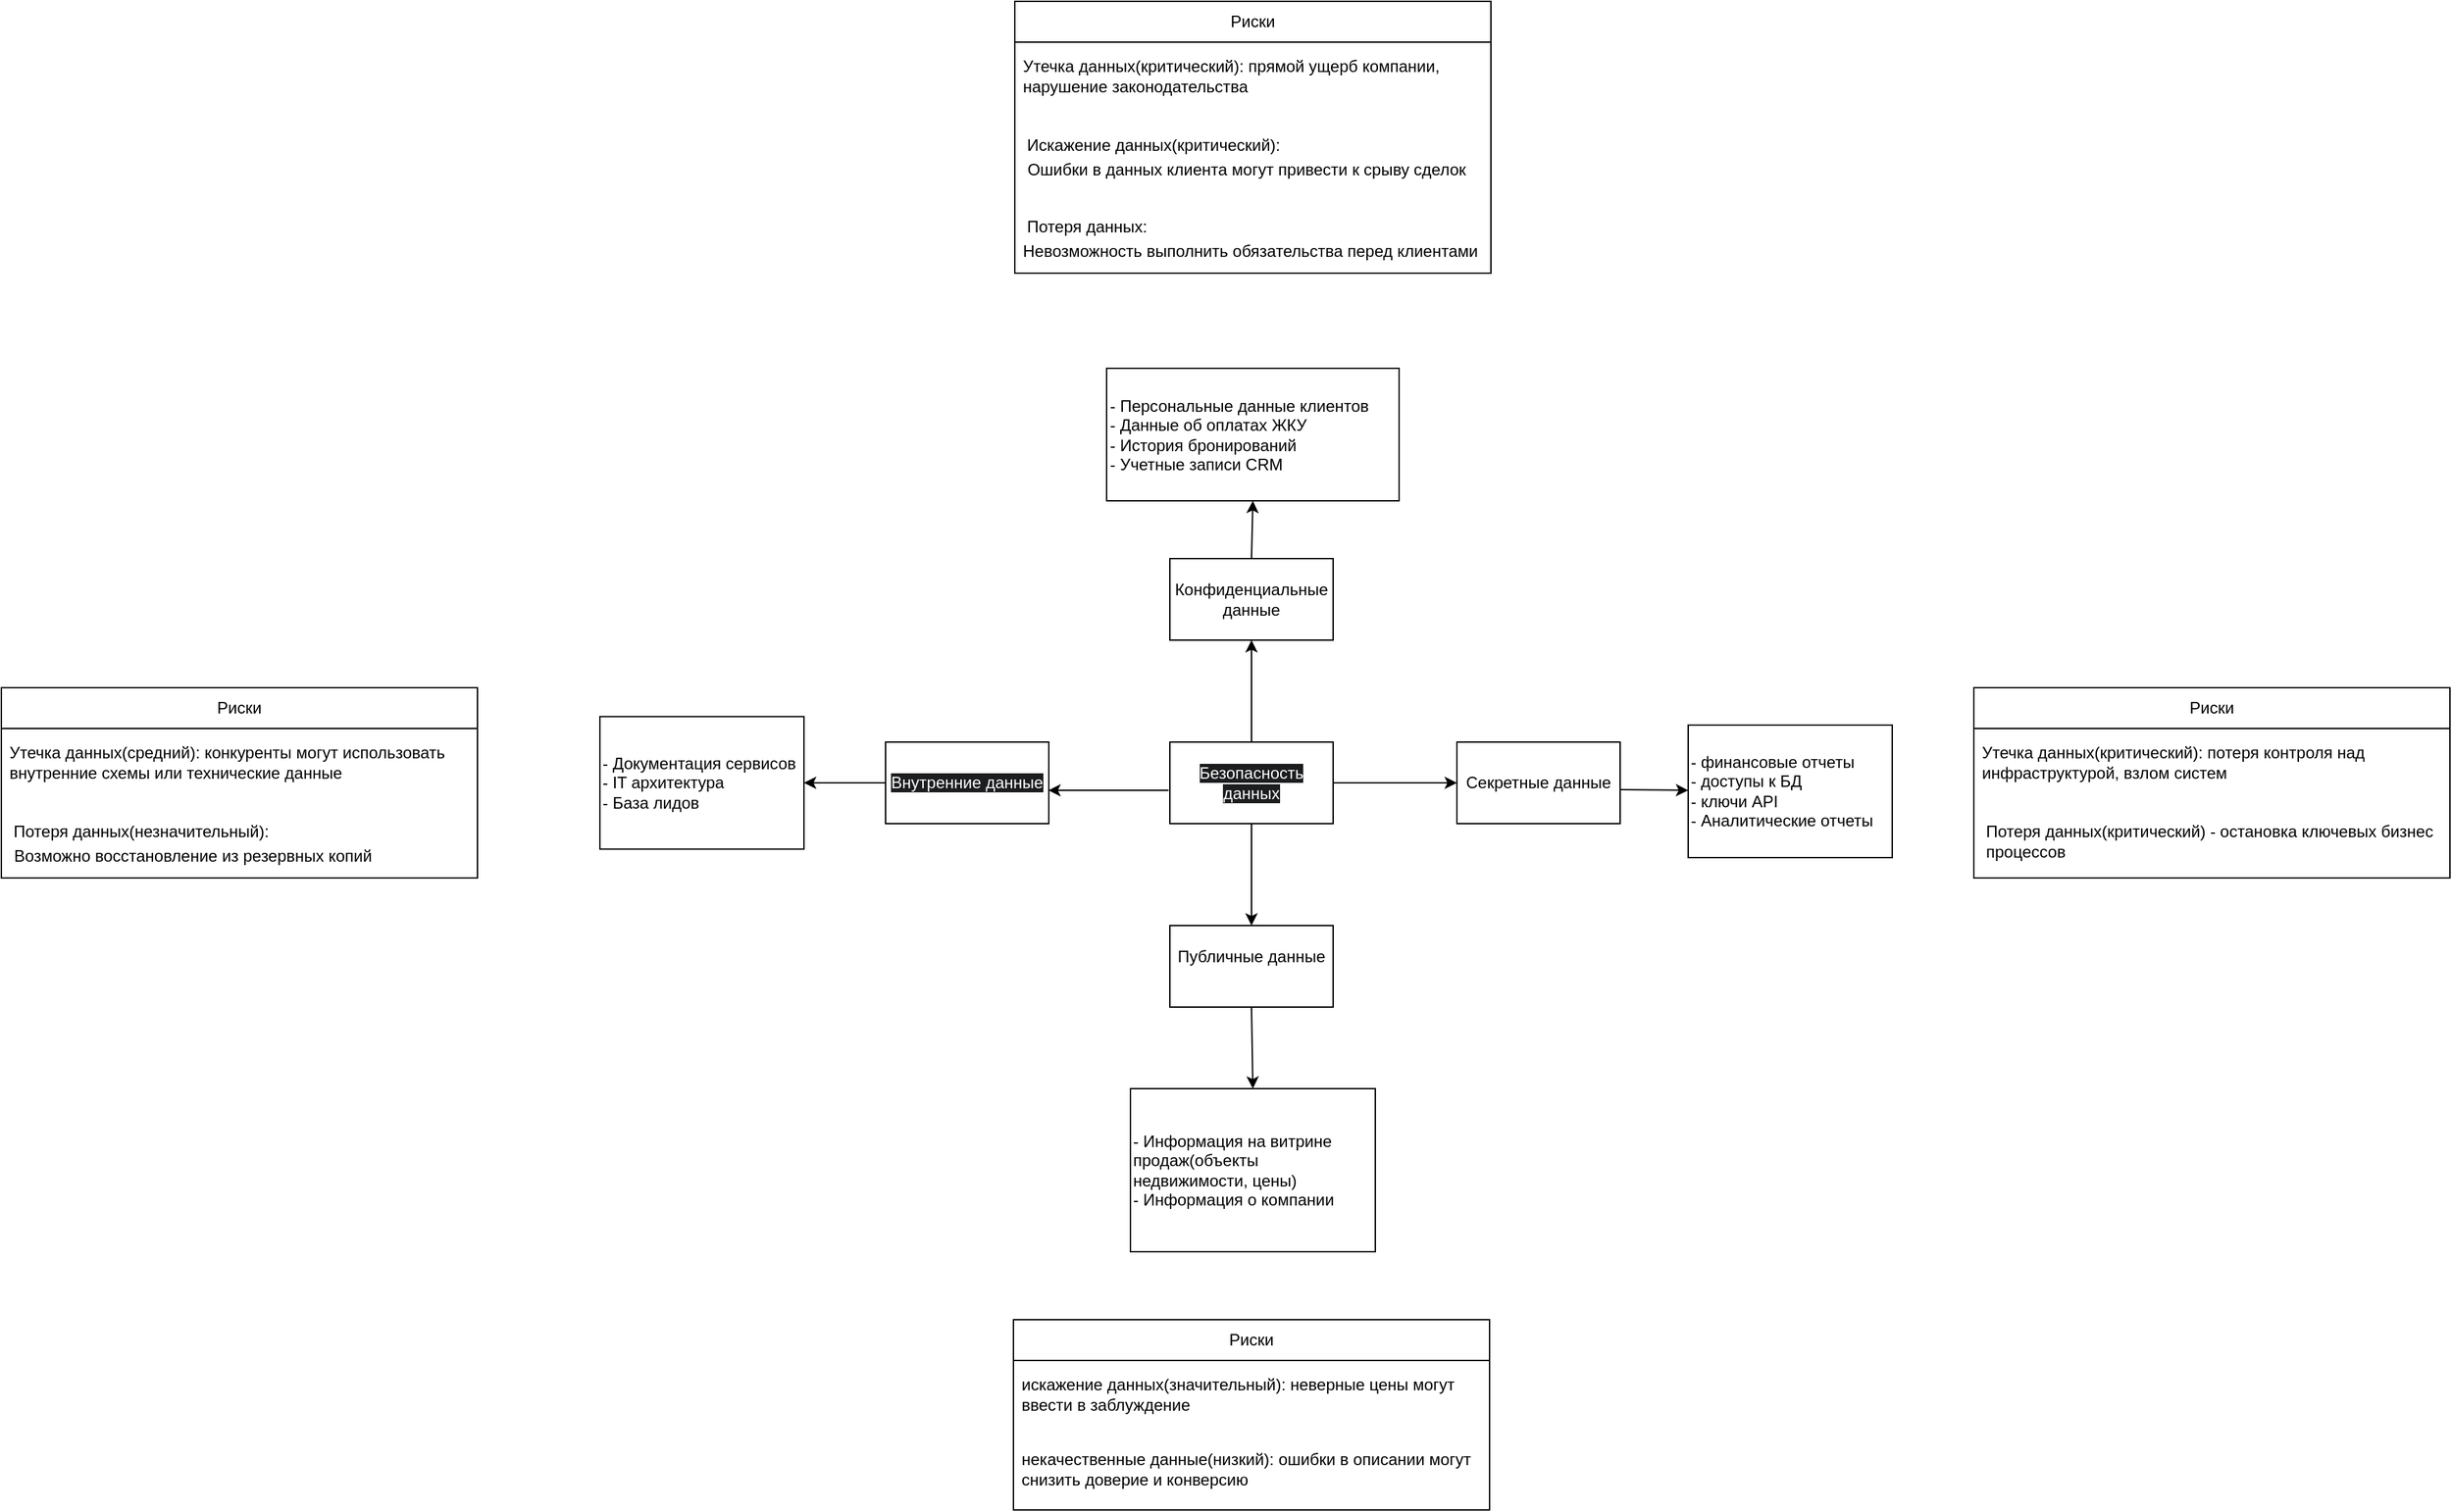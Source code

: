 <mxfile version="28.0.6">
  <diagram name="Страница — 1" id="G3BVmUyFI9DY9JfAiQHb">
    <mxGraphModel dx="3778" dy="2766" grid="1" gridSize="10" guides="1" tooltips="1" connect="1" arrows="1" fold="1" page="1" pageScale="1" pageWidth="827" pageHeight="1169" math="0" shadow="0">
      <root>
        <mxCell id="0" />
        <mxCell id="1" parent="0" />
        <mxCell id="P3ELIeTKNGMLxKkqvfFg-7" value="Конфиденциальные данные" style="rounded=0;whiteSpace=wrap;html=1;" vertex="1" parent="1">
          <mxGeometry x="359" y="310" width="120" height="60" as="geometry" />
        </mxCell>
        <mxCell id="P3ELIeTKNGMLxKkqvfFg-8" value="Секретные данные" style="rounded=0;whiteSpace=wrap;html=1;" vertex="1" parent="1">
          <mxGeometry x="570" y="445" width="120" height="60" as="geometry" />
        </mxCell>
        <mxCell id="P3ELIeTKNGMLxKkqvfFg-9" value="" style="endArrow=classic;html=1;rounded=0;entryX=0;entryY=0.5;entryDx=0;entryDy=0;exitX=1;exitY=0.5;exitDx=0;exitDy=0;" edge="1" parent="1" source="P3ELIeTKNGMLxKkqvfFg-10" target="P3ELIeTKNGMLxKkqvfFg-8">
          <mxGeometry width="50" height="50" relative="1" as="geometry">
            <mxPoint x="500" y="475" as="sourcePoint" />
            <mxPoint x="616" y="470" as="targetPoint" />
          </mxGeometry>
        </mxCell>
        <mxCell id="P3ELIeTKNGMLxKkqvfFg-10" value="&lt;meta charset=&quot;utf-8&quot;&gt;&lt;span style=&quot;color: rgb(255, 255, 255); font-family: Helvetica; font-size: 12px; font-style: normal; font-variant-ligatures: normal; font-variant-caps: normal; font-weight: 400; letter-spacing: normal; orphans: 2; text-align: center; text-indent: 0px; text-transform: none; widows: 2; word-spacing: 0px; -webkit-text-stroke-width: 0px; white-space: normal; background-color: rgb(27, 29, 30); text-decoration-thickness: initial; text-decoration-style: initial; text-decoration-color: initial; display: inline !important; float: none;&quot;&gt;Безопасность данных&lt;/span&gt;" style="rounded=0;whiteSpace=wrap;html=1;" vertex="1" parent="1">
          <mxGeometry x="359" y="445" width="120" height="60" as="geometry" />
        </mxCell>
        <mxCell id="P3ELIeTKNGMLxKkqvfFg-11" value="&lt;meta charset=&quot;utf-8&quot;&gt;&lt;span style=&quot;color: rgb(255, 255, 255); font-family: Helvetica; font-size: 12px; font-style: normal; font-variant-ligatures: normal; font-variant-caps: normal; font-weight: 400; letter-spacing: normal; orphans: 2; text-align: center; text-indent: 0px; text-transform: none; widows: 2; word-spacing: 0px; -webkit-text-stroke-width: 0px; white-space: normal; background-color: rgb(27, 29, 30); text-decoration-thickness: initial; text-decoration-style: initial; text-decoration-color: initial; display: inline !important; float: none;&quot;&gt;Внутренние данные&lt;/span&gt;" style="rounded=0;whiteSpace=wrap;html=1;" vertex="1" parent="1">
          <mxGeometry x="150" y="445" width="120" height="60" as="geometry" />
        </mxCell>
        <mxCell id="P3ELIeTKNGMLxKkqvfFg-12" value="&lt;meta charset=&quot;utf-8&quot;&gt;&lt;div style=&quot;forced-color-adjust: none; box-shadow: none !important;&quot;&gt;Публичные данные&lt;/div&gt;&lt;div style=&quot;forced-color-adjust: none; box-shadow: none !important;&quot;&gt;&lt;br style=&quot;forced-color-adjust: none; box-shadow: none !important; color: rgb(255, 255, 255); font-family: Helvetica; font-size: 12px; font-style: normal; font-variant-ligatures: normal; font-variant-caps: normal; font-weight: 400; letter-spacing: normal; orphans: 2; text-align: center; text-indent: 0px; text-transform: none; widows: 2; word-spacing: 0px; -webkit-text-stroke-width: 0px; white-space: normal; background-color: rgb(27, 29, 30); text-decoration-thickness: initial; text-decoration-style: initial; text-decoration-color: initial;&quot;&gt;&lt;/div&gt;" style="rounded=0;whiteSpace=wrap;html=1;" vertex="1" parent="1">
          <mxGeometry x="359" y="580" width="120" height="60" as="geometry" />
        </mxCell>
        <mxCell id="P3ELIeTKNGMLxKkqvfFg-13" value="" style="endArrow=classic;html=1;rounded=0;exitX=0.5;exitY=1;exitDx=0;exitDy=0;entryX=0.5;entryY=0;entryDx=0;entryDy=0;" edge="1" parent="1" source="P3ELIeTKNGMLxKkqvfFg-10" target="P3ELIeTKNGMLxKkqvfFg-12">
          <mxGeometry width="50" height="50" relative="1" as="geometry">
            <mxPoint x="490" y="530" as="sourcePoint" />
            <mxPoint x="540" y="480" as="targetPoint" />
          </mxGeometry>
        </mxCell>
        <mxCell id="P3ELIeTKNGMLxKkqvfFg-14" value="&lt;div style=&quot;&quot;&gt;&lt;span style=&quot;background-color: transparent; color: light-dark(rgb(0, 0, 0), rgb(255, 255, 255));&quot;&gt;- Информация на витрине продаж(объекты недвижимости, цены)&lt;/span&gt;&lt;/div&gt;&lt;div style=&quot;&quot;&gt;- Информация о компании&lt;/div&gt;" style="rounded=0;whiteSpace=wrap;html=1;align=left;" vertex="1" parent="1">
          <mxGeometry x="330" y="700" width="180" height="120" as="geometry" />
        </mxCell>
        <mxCell id="P3ELIeTKNGMLxKkqvfFg-15" value="" style="endArrow=classic;html=1;rounded=0;entryX=0.5;entryY=0;entryDx=0;entryDy=0;exitX=0.5;exitY=1;exitDx=0;exitDy=0;" edge="1" parent="1" source="P3ELIeTKNGMLxKkqvfFg-12" target="P3ELIeTKNGMLxKkqvfFg-14">
          <mxGeometry width="50" height="50" relative="1" as="geometry">
            <mxPoint x="400" y="660" as="sourcePoint" />
            <mxPoint x="470" y="710" as="targetPoint" />
          </mxGeometry>
        </mxCell>
        <mxCell id="P3ELIeTKNGMLxKkqvfFg-18" value="- финансовые отчеты&lt;div&gt;- доступы к БД&lt;/div&gt;&lt;div&gt;- ключи API&lt;/div&gt;&lt;div&gt;&lt;span style=&quot;background-color: transparent; color: light-dark(rgb(0, 0, 0), rgb(255, 255, 255));&quot;&gt;- Аналитические отчеты&amp;nbsp;&lt;/span&gt;&lt;/div&gt;" style="rounded=0;whiteSpace=wrap;html=1;align=left;" vertex="1" parent="1">
          <mxGeometry x="740" y="432.5" width="150" height="97.5" as="geometry" />
        </mxCell>
        <mxCell id="P3ELIeTKNGMLxKkqvfFg-21" value="Риски" style="swimlane;fontStyle=0;childLayout=stackLayout;horizontal=1;startSize=30;horizontalStack=0;resizeParent=1;resizeParentMax=0;resizeLast=0;collapsible=1;marginBottom=0;whiteSpace=wrap;html=1;" vertex="1" parent="1">
          <mxGeometry x="950" y="405" width="350" height="140" as="geometry" />
        </mxCell>
        <mxCell id="P3ELIeTKNGMLxKkqvfFg-22" value="Утечка данных(критический): потеря контроля над инфраструктурой, взлом систем" style="text;strokeColor=none;fillColor=none;align=left;verticalAlign=middle;spacingLeft=4;spacingRight=4;overflow=hidden;points=[[0,0.5],[1,0.5]];portConstraint=eastwest;rotatable=0;whiteSpace=wrap;html=1;" vertex="1" parent="P3ELIeTKNGMLxKkqvfFg-21">
          <mxGeometry y="30" width="350" height="50" as="geometry" />
        </mxCell>
        <mxCell id="P3ELIeTKNGMLxKkqvfFg-24" value="&lt;table&gt;&lt;tbody&gt;&lt;tr&gt;&lt;td data-col-size=&quot;sm&quot; data-end=&quot;2202&quot; data-start=&quot;2182&quot;&gt;&lt;/td&gt;&lt;/tr&gt;&lt;/tbody&gt;&lt;/table&gt;&lt;table&gt;&lt;tbody&gt;&lt;tr&gt;&lt;td data-col-size=&quot;sm&quot; data-end=&quot;2218&quot; data-start=&quot;2202&quot;&gt;Потеря данных(критический) - остановка ключевых бизнес процессов&amp;nbsp;&lt;/td&gt;&lt;/tr&gt;&lt;/tbody&gt;&lt;/table&gt;" style="text;strokeColor=none;fillColor=none;align=left;verticalAlign=middle;spacingLeft=4;spacingRight=4;overflow=hidden;points=[[0,0.5],[1,0.5]];portConstraint=eastwest;rotatable=0;whiteSpace=wrap;html=1;" vertex="1" parent="P3ELIeTKNGMLxKkqvfFg-21">
          <mxGeometry y="80" width="350" height="60" as="geometry" />
        </mxCell>
        <mxCell id="P3ELIeTKNGMLxKkqvfFg-25" value="Риски" style="swimlane;fontStyle=0;childLayout=stackLayout;horizontal=1;startSize=30;horizontalStack=0;resizeParent=1;resizeParentMax=0;resizeLast=0;collapsible=1;marginBottom=0;whiteSpace=wrap;html=1;" vertex="1" parent="1">
          <mxGeometry x="244" y="870" width="350" height="140" as="geometry" />
        </mxCell>
        <mxCell id="P3ELIeTKNGMLxKkqvfFg-26" value="искажение данных(значительный): неверные цены могут ввести в заблуждение" style="text;strokeColor=none;fillColor=none;align=left;verticalAlign=middle;spacingLeft=4;spacingRight=4;overflow=hidden;points=[[0,0.5],[1,0.5]];portConstraint=eastwest;rotatable=0;whiteSpace=wrap;html=1;" vertex="1" parent="P3ELIeTKNGMLxKkqvfFg-25">
          <mxGeometry y="30" width="350" height="50" as="geometry" />
        </mxCell>
        <mxCell id="P3ELIeTKNGMLxKkqvfFg-27" value="некачественные данные(низкий): ошибки в описании могут снизить доверие и конверсию" style="text;strokeColor=none;fillColor=none;align=left;verticalAlign=middle;spacingLeft=4;spacingRight=4;overflow=hidden;points=[[0,0.5],[1,0.5]];portConstraint=eastwest;rotatable=0;whiteSpace=wrap;html=1;" vertex="1" parent="P3ELIeTKNGMLxKkqvfFg-25">
          <mxGeometry y="80" width="350" height="60" as="geometry" />
        </mxCell>
        <mxCell id="P3ELIeTKNGMLxKkqvfFg-29" value="" style="endArrow=classic;html=1;rounded=0;entryX=0.5;entryY=1;entryDx=0;entryDy=0;exitX=0.5;exitY=0;exitDx=0;exitDy=0;" edge="1" parent="1" source="P3ELIeTKNGMLxKkqvfFg-10" target="P3ELIeTKNGMLxKkqvfFg-7">
          <mxGeometry width="50" height="50" relative="1" as="geometry">
            <mxPoint x="400" y="490" as="sourcePoint" />
            <mxPoint x="450" y="440" as="targetPoint" />
          </mxGeometry>
        </mxCell>
        <mxCell id="P3ELIeTKNGMLxKkqvfFg-30" value="" style="endArrow=classic;html=1;rounded=0;exitX=-0.008;exitY=0.592;exitDx=0;exitDy=0;exitPerimeter=0;entryX=0.997;entryY=0.592;entryDx=0;entryDy=0;entryPerimeter=0;" edge="1" parent="1" source="P3ELIeTKNGMLxKkqvfFg-10" target="P3ELIeTKNGMLxKkqvfFg-11">
          <mxGeometry width="50" height="50" relative="1" as="geometry">
            <mxPoint x="400" y="490" as="sourcePoint" />
            <mxPoint x="450" y="440" as="targetPoint" />
          </mxGeometry>
        </mxCell>
        <mxCell id="P3ELIeTKNGMLxKkqvfFg-31" value="" style="endArrow=classic;html=1;rounded=0;" edge="1" parent="1" target="P3ELIeTKNGMLxKkqvfFg-18">
          <mxGeometry width="50" height="50" relative="1" as="geometry">
            <mxPoint x="690" y="480" as="sourcePoint" />
            <mxPoint x="450" y="440" as="targetPoint" />
          </mxGeometry>
        </mxCell>
        <mxCell id="P3ELIeTKNGMLxKkqvfFg-32" value="Риски" style="swimlane;fontStyle=0;childLayout=stackLayout;horizontal=1;startSize=30;horizontalStack=0;resizeParent=1;resizeParentMax=0;resizeLast=0;collapsible=1;marginBottom=0;whiteSpace=wrap;html=1;" vertex="1" parent="1">
          <mxGeometry x="-500" y="405" width="350" height="140" as="geometry" />
        </mxCell>
        <mxCell id="P3ELIeTKNGMLxKkqvfFg-33" value="Утечка данных(средний): конкуренты могут использовать внутренние схемы или технические данные" style="text;strokeColor=none;fillColor=none;align=left;verticalAlign=middle;spacingLeft=4;spacingRight=4;overflow=hidden;points=[[0,0.5],[1,0.5]];portConstraint=eastwest;rotatable=0;whiteSpace=wrap;html=1;" vertex="1" parent="P3ELIeTKNGMLxKkqvfFg-32">
          <mxGeometry y="30" width="350" height="50" as="geometry" />
        </mxCell>
        <mxCell id="P3ELIeTKNGMLxKkqvfFg-34" value="&lt;table&gt;&lt;tbody&gt;&lt;tr&gt;&lt;td data-col-size=&quot;sm&quot; data-end=&quot;2091&quot; data-start=&quot;2071&quot;&gt;&lt;/td&gt;&lt;/tr&gt;&lt;/tbody&gt;&lt;/table&gt;&lt;table&gt;&lt;tbody&gt;&lt;tr&gt;&lt;td data-col-size=&quot;sm&quot; data-end=&quot;2110&quot; data-start=&quot;2091&quot;&gt;Потеря данных(незначительный):&amp;nbsp;&lt;/td&gt;&lt;/tr&gt;&lt;/tbody&gt;&lt;/table&gt;&amp;nbsp;Возможно восстановление из резервных копий" style="text;strokeColor=none;fillColor=none;align=left;verticalAlign=middle;spacingLeft=4;spacingRight=4;overflow=hidden;points=[[0,0.5],[1,0.5]];portConstraint=eastwest;rotatable=0;whiteSpace=wrap;html=1;" vertex="1" parent="P3ELIeTKNGMLxKkqvfFg-32">
          <mxGeometry y="80" width="350" height="60" as="geometry" />
        </mxCell>
        <mxCell id="P3ELIeTKNGMLxKkqvfFg-36" value="- Документация сервисов&lt;div&gt;- IT архитектура&lt;/div&gt;&lt;div&gt;- База лидов&lt;/div&gt;" style="rounded=0;whiteSpace=wrap;html=1;align=left;" vertex="1" parent="1">
          <mxGeometry x="-60" y="426.25" width="150" height="97.5" as="geometry" />
        </mxCell>
        <mxCell id="P3ELIeTKNGMLxKkqvfFg-37" value="- Персональные данные клиентов&lt;span style=&quot;background-color: transparent; color: light-dark(rgb(0, 0, 0), rgb(255, 255, 255));&quot;&gt;&lt;br&gt;&lt;/span&gt;&lt;div&gt;- Данные об оплатах ЖКУ&lt;/div&gt;&lt;div&gt;- История бронирований&lt;/div&gt;&lt;div&gt;- Учетные записи CRM&lt;/div&gt;" style="rounded=0;whiteSpace=wrap;html=1;align=left;" vertex="1" parent="1">
          <mxGeometry x="312.5" y="170" width="215" height="97.5" as="geometry" />
        </mxCell>
        <mxCell id="P3ELIeTKNGMLxKkqvfFg-38" value="" style="endArrow=classic;html=1;rounded=0;exitX=0;exitY=0.5;exitDx=0;exitDy=0;entryX=1;entryY=0.5;entryDx=0;entryDy=0;" edge="1" parent="1" source="P3ELIeTKNGMLxKkqvfFg-11" target="P3ELIeTKNGMLxKkqvfFg-36">
          <mxGeometry width="50" height="50" relative="1" as="geometry">
            <mxPoint x="210" y="550" as="sourcePoint" />
            <mxPoint x="260" y="500" as="targetPoint" />
          </mxGeometry>
        </mxCell>
        <mxCell id="P3ELIeTKNGMLxKkqvfFg-39" value="" style="endArrow=classic;html=1;rounded=0;entryX=0.5;entryY=1;entryDx=0;entryDy=0;exitX=0.5;exitY=0;exitDx=0;exitDy=0;" edge="1" parent="1" source="P3ELIeTKNGMLxKkqvfFg-7" target="P3ELIeTKNGMLxKkqvfFg-37">
          <mxGeometry width="50" height="50" relative="1" as="geometry">
            <mxPoint x="360" y="380" as="sourcePoint" />
            <mxPoint x="410" y="330" as="targetPoint" />
          </mxGeometry>
        </mxCell>
        <mxCell id="P3ELIeTKNGMLxKkqvfFg-40" value="Риски" style="swimlane;fontStyle=0;childLayout=stackLayout;horizontal=1;startSize=30;horizontalStack=0;resizeParent=1;resizeParentMax=0;resizeLast=0;collapsible=1;marginBottom=0;whiteSpace=wrap;html=1;" vertex="1" parent="1">
          <mxGeometry x="245" y="-100" width="350" height="200" as="geometry" />
        </mxCell>
        <mxCell id="P3ELIeTKNGMLxKkqvfFg-41" value="Утечка данных(критический): прямой ущерб компании, нарушение законодательства" style="text;strokeColor=none;fillColor=none;align=left;verticalAlign=middle;spacingLeft=4;spacingRight=4;overflow=hidden;points=[[0,0.5],[1,0.5]];portConstraint=eastwest;rotatable=0;whiteSpace=wrap;html=1;" vertex="1" parent="P3ELIeTKNGMLxKkqvfFg-40">
          <mxGeometry y="30" width="350" height="50" as="geometry" />
        </mxCell>
        <mxCell id="P3ELIeTKNGMLxKkqvfFg-42" value="&lt;table&gt;&lt;tbody&gt;&lt;tr&gt;&lt;td data-col-size=&quot;sm&quot; data-end=&quot;2091&quot; data-start=&quot;2071&quot;&gt;&lt;/td&gt;&lt;/tr&gt;&lt;/tbody&gt;&lt;/table&gt;&lt;table&gt;&lt;tbody&gt;&lt;tr&gt;&lt;td data-col-size=&quot;sm&quot; data-end=&quot;2110&quot; data-start=&quot;2091&quot;&gt;Искажение данных(критический):&amp;nbsp;&lt;/td&gt;&lt;/tr&gt;&lt;/tbody&gt;&lt;/table&gt;&amp;nbsp;Ошибки в данных клиента могут привести к срыву сделок" style="text;strokeColor=none;fillColor=none;align=left;verticalAlign=middle;spacingLeft=4;spacingRight=4;overflow=hidden;points=[[0,0.5],[1,0.5]];portConstraint=eastwest;rotatable=0;whiteSpace=wrap;html=1;" vertex="1" parent="P3ELIeTKNGMLxKkqvfFg-40">
          <mxGeometry y="80" width="350" height="60" as="geometry" />
        </mxCell>
        <mxCell id="P3ELIeTKNGMLxKkqvfFg-43" value="&lt;table&gt;&lt;tbody&gt;&lt;tr&gt;&lt;td data-col-size=&quot;sm&quot; data-end=&quot;2202&quot; data-start=&quot;2182&quot;&gt;&lt;/td&gt;&lt;/tr&gt;&lt;/tbody&gt;&lt;/table&gt;&lt;table&gt;&lt;tbody&gt;&lt;tr&gt;&lt;td data-col-size=&quot;sm&quot; data-end=&quot;2218&quot; data-start=&quot;2202&quot;&gt;Потеря данных:&amp;nbsp;&lt;/td&gt;&lt;/tr&gt;&lt;/tbody&gt;&lt;/table&gt;Невозможность выполнить обязательства перед клиентами" style="text;strokeColor=none;fillColor=none;align=left;verticalAlign=middle;spacingLeft=4;spacingRight=4;overflow=hidden;points=[[0,0.5],[1,0.5]];portConstraint=eastwest;rotatable=0;whiteSpace=wrap;html=1;" vertex="1" parent="P3ELIeTKNGMLxKkqvfFg-40">
          <mxGeometry y="140" width="350" height="60" as="geometry" />
        </mxCell>
      </root>
    </mxGraphModel>
  </diagram>
</mxfile>
